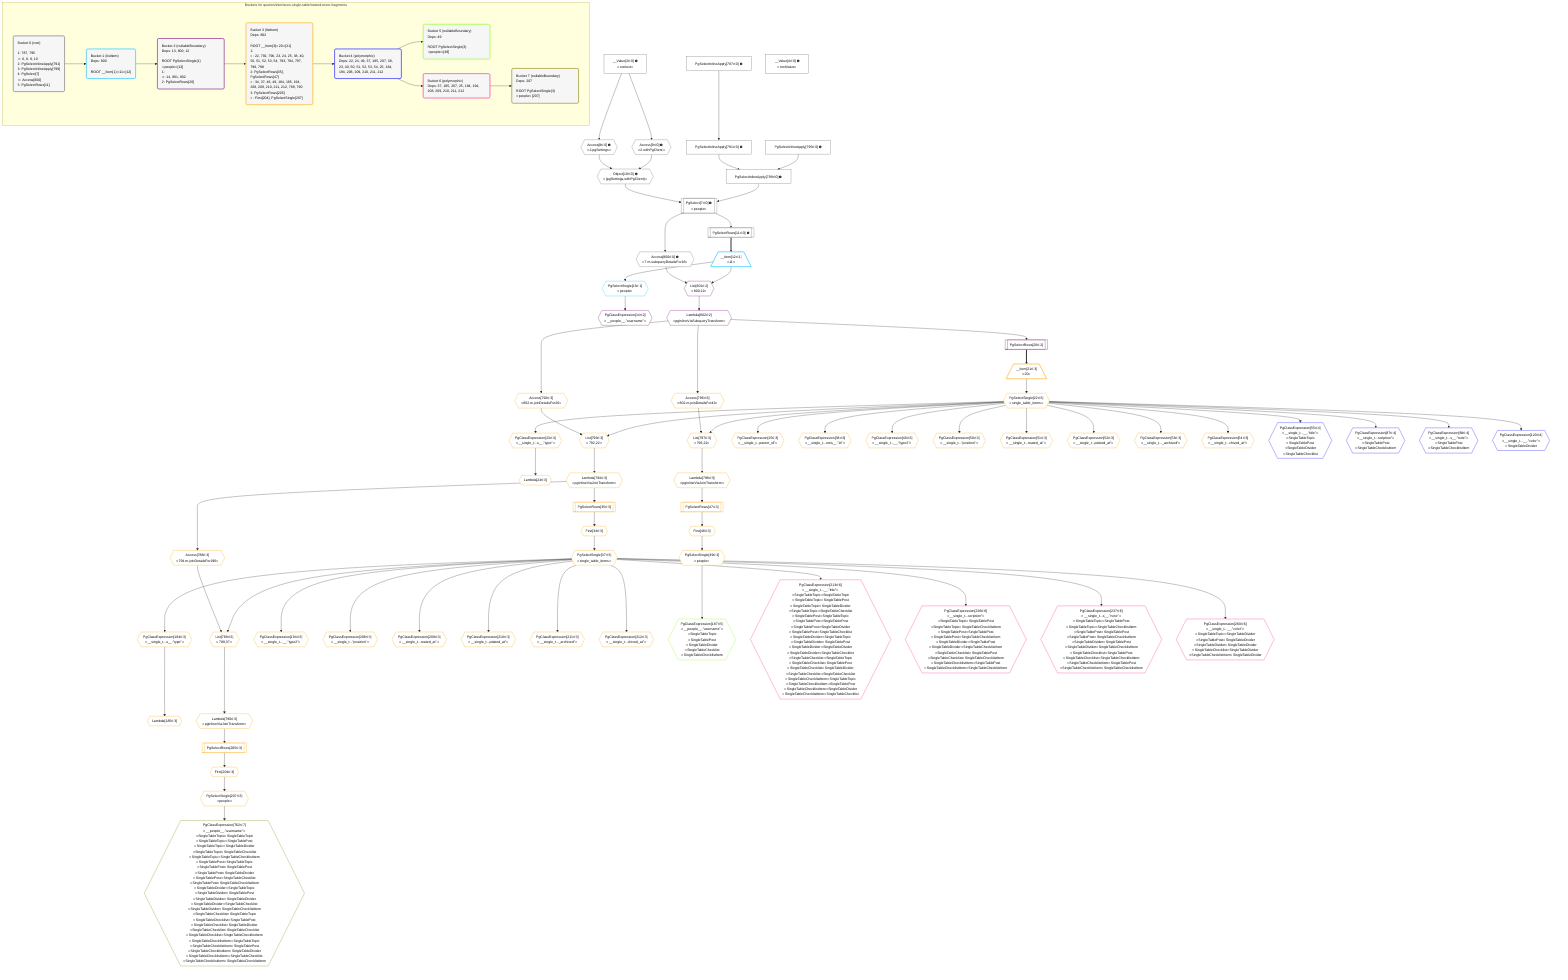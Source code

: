 %%{init: {'themeVariables': { 'fontSize': '12px'}}}%%
graph TD
    classDef path fill:#eee,stroke:#000,color:#000
    classDef plan fill:#fff,stroke-width:1px,color:#000
    classDef itemplan fill:#fff,stroke-width:2px,color:#000
    classDef unbatchedplan fill:#dff,stroke-width:1px,color:#000
    classDef sideeffectplan fill:#fcc,stroke-width:2px,color:#000
    classDef bucket fill:#f6f6f6,color:#000,stroke-width:2px,text-align:left

    subgraph "Buckets for queries/interfaces-single-table/nested-more-fragments"
    Bucket0("Bucket 0 (root)<br /><br />1: 787, 795<br />ᐳ: 6, 8, 9, 10<br />2: PgSelectInlineApply[791]<br />3: PgSelectInlineApply[799]<br />4: PgSelect[7]<br />ᐳ: Access[800]<br />5: PgSelectRows[11]"):::bucket
    Bucket1("Bucket 1 (listItem)<br />Deps: 800<br /><br />ROOT __Item{1}ᐸ11ᐳ[12]"):::bucket
    Bucket2("Bucket 2 (nullableBoundary)<br />Deps: 13, 800, 12<br /><br />ROOT PgSelectSingle{1}ᐸpeopleᐳ[13]<br />1: <br />ᐳ: 14, 801, 802<br />2: PgSelectRows[20]"):::bucket
    Bucket3("Bucket 3 (listItem)<br />Deps: 802<br /><br />ROOT __Item{3}ᐸ20ᐳ[21]<br />1: <br />ᐳ: 22, 792, 796, 23, 24, 25, 38, 40, 50, 51, 52, 53, 54, 793, 794, 797, 798, 788<br />2: PgSelectRows[35], PgSelectRows[47]<br />ᐳ: 34, 37, 46, 49, 184, 185, 194, 208, 209, 210, 211, 212, 789, 790<br />3: PgSelectRows[205]<br />ᐳ: First[204], PgSelectSingle[207]"):::bucket
    Bucket4("Bucket 4 (polymorphic)<br />Deps: 22, 24, 49, 37, 185, 207, 38, 23, 40, 50, 51, 52, 53, 54, 25, 184, 194, 208, 209, 210, 211, 212"):::bucket
    Bucket5("Bucket 5 (nullableBoundary)<br />Deps: 49<br /><br />ROOT PgSelectSingle{3}ᐸpeopleᐳ[49]"):::bucket
    Bucket6("Bucket 6 (polymorphic)<br />Deps: 37, 185, 207, 25, 184, 194, 208, 209, 210, 211, 212"):::bucket
    Bucket7("Bucket 7 (nullableBoundary)<br />Deps: 207<br /><br />ROOT PgSelectSingle{3}ᐸpeopleᐳ[207]"):::bucket
    end
    Bucket0 --> Bucket1
    Bucket1 --> Bucket2
    Bucket2 --> Bucket3
    Bucket3 --> Bucket4
    Bucket4 --> Bucket5 & Bucket6
    Bucket6 --> Bucket7

    %% plan dependencies
    PgSelectInlineApply799["PgSelectInlineApply[799∈0] ➊"]:::plan
    PgSelectInlineApply791["PgSelectInlineApply[791∈0] ➊"]:::plan
    PgSelectInlineApply795["PgSelectInlineApply[795∈0] ➊"]:::plan
    PgSelectInlineApply791 & PgSelectInlineApply795 --> PgSelectInlineApply799
    PgSelect7[["PgSelect[7∈0] ➊<br />ᐸpeopleᐳ"]]:::plan
    Object10{{"Object[10∈0] ➊<br />ᐸ{pgSettings,withPgClient}ᐳ"}}:::plan
    Object10 & PgSelectInlineApply799 --> PgSelect7
    Access8{{"Access[8∈0] ➊<br />ᐸ2.pgSettingsᐳ"}}:::plan
    Access9{{"Access[9∈0] ➊<br />ᐸ2.withPgClientᐳ"}}:::plan
    Access8 & Access9 --> Object10
    __Value2["__Value[2∈0] ➊<br />ᐸcontextᐳ"]:::plan
    __Value2 --> Access8
    __Value2 --> Access9
    PgSelectRows11[["PgSelectRows[11∈0] ➊"]]:::plan
    PgSelect7 --> PgSelectRows11
    PgSelectInlineApply787["PgSelectInlineApply[787∈0] ➊"]:::plan
    PgSelectInlineApply787 --> PgSelectInlineApply791
    Access800{{"Access[800∈0] ➊<br />ᐸ7.m.subqueryDetailsFor16ᐳ"}}:::plan
    PgSelect7 --> Access800
    __Value4["__Value[4∈0] ➊<br />ᐸrootValueᐳ"]:::plan
    __Item12[/"__Item[12∈1]<br />ᐸ11ᐳ"\]:::itemplan
    PgSelectRows11 ==> __Item12
    PgSelectSingle13{{"PgSelectSingle[13∈1]<br />ᐸpeopleᐳ"}}:::plan
    __Item12 --> PgSelectSingle13
    List801{{"List[801∈2]<br />ᐸ800,12ᐳ"}}:::plan
    Access800 & __Item12 --> List801
    PgClassExpression14{{"PgClassExpression[14∈2]<br />ᐸ__people__.”username”ᐳ"}}:::plan
    PgSelectSingle13 --> PgClassExpression14
    PgSelectRows20[["PgSelectRows[20∈2]"]]:::plan
    Lambda802{{"Lambda[802∈2]<br />ᐸpgInlineViaSubqueryTransformᐳ"}}:::plan
    Lambda802 --> PgSelectRows20
    List801 --> Lambda802
    List789{{"List[789∈3]<br />ᐸ788,37ᐳ"}}:::plan
    Access788{{"Access[788∈3]<br />ᐸ794.m.joinDetailsFor196ᐳ"}}:::plan
    PgSelectSingle37{{"PgSelectSingle[37∈3]<br />ᐸsingle_table_itemsᐳ"}}:::plan
    Access788 & PgSelectSingle37 --> List789
    List793{{"List[793∈3]<br />ᐸ792,22ᐳ"}}:::plan
    Access792{{"Access[792∈3]<br />ᐸ802.m.joinDetailsFor26ᐳ"}}:::plan
    PgSelectSingle22{{"PgSelectSingle[22∈3]<br />ᐸsingle_table_itemsᐳ"}}:::plan
    Access792 & PgSelectSingle22 --> List793
    List797{{"List[797∈3]<br />ᐸ796,22ᐳ"}}:::plan
    Access796{{"Access[796∈3]<br />ᐸ802.m.joinDetailsFor42ᐳ"}}:::plan
    Access796 & PgSelectSingle22 --> List797
    __Item21[/"__Item[21∈3]<br />ᐸ20ᐳ"\]:::itemplan
    PgSelectRows20 ==> __Item21
    __Item21 --> PgSelectSingle22
    PgClassExpression23{{"PgClassExpression[23∈3]<br />ᐸ__single_t...s__.”type”ᐳ"}}:::plan
    PgSelectSingle22 --> PgClassExpression23
    Lambda24{{"Lambda[24∈3]"}}:::plan
    PgClassExpression23 --> Lambda24
    PgClassExpression25{{"PgClassExpression[25∈3]<br />ᐸ__single_t...parent_id”ᐳ"}}:::plan
    PgSelectSingle22 --> PgClassExpression25
    First34{{"First[34∈3]"}}:::plan
    PgSelectRows35[["PgSelectRows[35∈3]"]]:::plan
    PgSelectRows35 --> First34
    Lambda794{{"Lambda[794∈3]<br />ᐸpgInlineViaJoinTransformᐳ"}}:::plan
    Lambda794 --> PgSelectRows35
    First34 --> PgSelectSingle37
    PgClassExpression38{{"PgClassExpression[38∈3]<br />ᐸ__single_t...ems__.”id”ᐳ"}}:::plan
    PgSelectSingle22 --> PgClassExpression38
    PgClassExpression40{{"PgClassExpression[40∈3]<br />ᐸ__single_t...__.”type2”ᐳ"}}:::plan
    PgSelectSingle22 --> PgClassExpression40
    First46{{"First[46∈3]"}}:::plan
    PgSelectRows47[["PgSelectRows[47∈3]"]]:::plan
    PgSelectRows47 --> First46
    Lambda798{{"Lambda[798∈3]<br />ᐸpgInlineViaJoinTransformᐳ"}}:::plan
    Lambda798 --> PgSelectRows47
    PgSelectSingle49{{"PgSelectSingle[49∈3]<br />ᐸpeopleᐳ"}}:::plan
    First46 --> PgSelectSingle49
    PgClassExpression50{{"PgClassExpression[50∈3]<br />ᐸ__single_t...”position”ᐳ"}}:::plan
    PgSelectSingle22 --> PgClassExpression50
    PgClassExpression51{{"PgClassExpression[51∈3]<br />ᐸ__single_t...reated_at”ᐳ"}}:::plan
    PgSelectSingle22 --> PgClassExpression51
    PgClassExpression52{{"PgClassExpression[52∈3]<br />ᐸ__single_t...pdated_at”ᐳ"}}:::plan
    PgSelectSingle22 --> PgClassExpression52
    PgClassExpression53{{"PgClassExpression[53∈3]<br />ᐸ__single_t..._archived”ᐳ"}}:::plan
    PgSelectSingle22 --> PgClassExpression53
    PgClassExpression54{{"PgClassExpression[54∈3]<br />ᐸ__single_t...chived_at”ᐳ"}}:::plan
    PgSelectSingle22 --> PgClassExpression54
    PgClassExpression184{{"PgClassExpression[184∈3]<br />ᐸ__single_t...s__.”type”ᐳ"}}:::plan
    PgSelectSingle37 --> PgClassExpression184
    Lambda185{{"Lambda[185∈3]"}}:::plan
    PgClassExpression184 --> Lambda185
    PgClassExpression194{{"PgClassExpression[194∈3]<br />ᐸ__single_t...__.”type2”ᐳ"}}:::plan
    PgSelectSingle37 --> PgClassExpression194
    First204{{"First[204∈3]"}}:::plan
    PgSelectRows205[["PgSelectRows[205∈3]"]]:::plan
    PgSelectRows205 --> First204
    Lambda790{{"Lambda[790∈3]<br />ᐸpgInlineViaJoinTransformᐳ"}}:::plan
    Lambda790 --> PgSelectRows205
    PgSelectSingle207{{"PgSelectSingle[207∈3]<br />ᐸpeopleᐳ"}}:::plan
    First204 --> PgSelectSingle207
    PgClassExpression208{{"PgClassExpression[208∈3]<br />ᐸ__single_t...”position”ᐳ"}}:::plan
    PgSelectSingle37 --> PgClassExpression208
    PgClassExpression209{{"PgClassExpression[209∈3]<br />ᐸ__single_t...reated_at”ᐳ"}}:::plan
    PgSelectSingle37 --> PgClassExpression209
    PgClassExpression210{{"PgClassExpression[210∈3]<br />ᐸ__single_t...pdated_at”ᐳ"}}:::plan
    PgSelectSingle37 --> PgClassExpression210
    PgClassExpression211{{"PgClassExpression[211∈3]<br />ᐸ__single_t..._archived”ᐳ"}}:::plan
    PgSelectSingle37 --> PgClassExpression211
    PgClassExpression212{{"PgClassExpression[212∈3]<br />ᐸ__single_t...chived_at”ᐳ"}}:::plan
    PgSelectSingle37 --> PgClassExpression212
    Lambda794 --> Access788
    List789 --> Lambda790
    Lambda802 --> Access792
    List793 --> Lambda794
    Lambda802 --> Access796
    List797 --> Lambda798
    PgClassExpression55{{"PgClassExpression[55∈4]<br />ᐸ__single_t...__.”title”ᐳ<br />ᐳSingleTableTopic<br />ᐳSingleTablePost<br />ᐳSingleTableDivider<br />ᐳSingleTableChecklist"}}:::plan
    PgSelectSingle22 --> PgClassExpression55
    PgClassExpression87{{"PgClassExpression[87∈4]<br />ᐸ__single_t...scription”ᐳ<br />ᐳSingleTablePost<br />ᐳSingleTableChecklistItem"}}:::plan
    PgSelectSingle22 --> PgClassExpression87
    PgClassExpression88{{"PgClassExpression[88∈4]<br />ᐸ__single_t...s__.”note”ᐳ<br />ᐳSingleTablePost<br />ᐳSingleTableChecklistItem"}}:::plan
    PgSelectSingle22 --> PgClassExpression88
    PgClassExpression120{{"PgClassExpression[120∈4]<br />ᐸ__single_t...__.”color”ᐳ<br />ᐳSingleTableDivider"}}:::plan
    PgSelectSingle22 --> PgClassExpression120
    PgClassExpression187{{"PgClassExpression[187∈5]<br />ᐸ__people__.”username”ᐳ<br />ᐳSingleTableTopic<br />ᐳSingleTablePost<br />ᐳSingleTableDivider<br />ᐳSingleTableChecklist<br />ᐳSingleTableChecklistItem"}}:::plan
    PgSelectSingle49 --> PgClassExpression187
    PgClassExpression213{{"PgClassExpression[213∈6]<br />ᐸ__single_t...__.”title”ᐳ<br />ᐳSingleTableTopicᐳSingleTableTopic<br />ᐳSingleTableTopicᐳSingleTablePost<br />ᐳSingleTableTopicᐳSingleTableDivider<br />ᐳSingleTableTopicᐳSingleTableChecklist<br />ᐳSingleTablePostᐳSingleTableTopic<br />ᐳSingleTablePostᐳSingleTablePost<br />ᐳSingleTablePostᐳSingleTableDivider<br />ᐳSingleTablePostᐳSingleTableChecklist<br />ᐳSingleTableDividerᐳSingleTableTopic<br />ᐳSingleTableDividerᐳSingleTablePost<br />ᐳSingleTableDividerᐳSingleTableDivider<br />ᐳSingleTableDividerᐳSingleTableChecklist<br />ᐳSingleTableChecklistᐳSingleTableTopic<br />ᐳSingleTableChecklistᐳSingleTablePost<br />ᐳSingleTableChecklistᐳSingleTableDivider<br />ᐳSingleTableChecklistᐳSingleTableChecklist<br />ᐳSingleTableChecklistItemᐳSingleTableTopic<br />ᐳSingleTableChecklistItemᐳSingleTablePost<br />ᐳSingleTableChecklistItemᐳSingleTableDivider<br />ᐳSingleTableChecklistItemᐳSingleTableChecklist"}}:::plan
    PgSelectSingle37 --> PgClassExpression213
    PgClassExpression236{{"PgClassExpression[236∈6]<br />ᐸ__single_t...scription”ᐳ<br />ᐳSingleTableTopicᐳSingleTablePost<br />ᐳSingleTableTopicᐳSingleTableChecklistItem<br />ᐳSingleTablePostᐳSingleTablePost<br />ᐳSingleTablePostᐳSingleTableChecklistItem<br />ᐳSingleTableDividerᐳSingleTablePost<br />ᐳSingleTableDividerᐳSingleTableChecklistItem<br />ᐳSingleTableChecklistᐳSingleTablePost<br />ᐳSingleTableChecklistᐳSingleTableChecklistItem<br />ᐳSingleTableChecklistItemᐳSingleTablePost<br />ᐳSingleTableChecklistItemᐳSingleTableChecklistItem"}}:::plan
    PgSelectSingle37 --> PgClassExpression236
    PgClassExpression237{{"PgClassExpression[237∈6]<br />ᐸ__single_t...s__.”note”ᐳ<br />ᐳSingleTableTopicᐳSingleTablePost<br />ᐳSingleTableTopicᐳSingleTableChecklistItem<br />ᐳSingleTablePostᐳSingleTablePost<br />ᐳSingleTablePostᐳSingleTableChecklistItem<br />ᐳSingleTableDividerᐳSingleTablePost<br />ᐳSingleTableDividerᐳSingleTableChecklistItem<br />ᐳSingleTableChecklistᐳSingleTablePost<br />ᐳSingleTableChecklistᐳSingleTableChecklistItem<br />ᐳSingleTableChecklistItemᐳSingleTablePost<br />ᐳSingleTableChecklistItemᐳSingleTableChecklistItem"}}:::plan
    PgSelectSingle37 --> PgClassExpression237
    PgClassExpression260{{"PgClassExpression[260∈6]<br />ᐸ__single_t...__.”color”ᐳ<br />ᐳSingleTableTopicᐳSingleTableDivider<br />ᐳSingleTablePostᐳSingleTableDivider<br />ᐳSingleTableDividerᐳSingleTableDivider<br />ᐳSingleTableChecklistᐳSingleTableDivider<br />ᐳSingleTableChecklistItemᐳSingleTableDivider"}}:::plan
    PgSelectSingle37 --> PgClassExpression260
    PgClassExpression762{{"PgClassExpression[762∈7]<br />ᐸ__people__.”username”ᐳ<br />ᐳSingleTableTopicᐳSingleTableTopic<br />ᐳSingleTableTopicᐳSingleTablePost<br />ᐳSingleTableTopicᐳSingleTableDivider<br />ᐳSingleTableTopicᐳSingleTableChecklist<br />ᐳSingleTableTopicᐳSingleTableChecklistItem<br />ᐳSingleTablePostᐳSingleTableTopic<br />ᐳSingleTablePostᐳSingleTablePost<br />ᐳSingleTablePostᐳSingleTableDivider<br />ᐳSingleTablePostᐳSingleTableChecklist<br />ᐳSingleTablePostᐳSingleTableChecklistItem<br />ᐳSingleTableDividerᐳSingleTableTopic<br />ᐳSingleTableDividerᐳSingleTablePost<br />ᐳSingleTableDividerᐳSingleTableDivider<br />ᐳSingleTableDividerᐳSingleTableChecklist<br />ᐳSingleTableDividerᐳSingleTableChecklistItem<br />ᐳSingleTableChecklistᐳSingleTableTopic<br />ᐳSingleTableChecklistᐳSingleTablePost<br />ᐳSingleTableChecklistᐳSingleTableDivider<br />ᐳSingleTableChecklistᐳSingleTableChecklist<br />ᐳSingleTableChecklistᐳSingleTableChecklistItem<br />ᐳSingleTableChecklistItemᐳSingleTableTopic<br />ᐳSingleTableChecklistItemᐳSingleTablePost<br />ᐳSingleTableChecklistItemᐳSingleTableDivider<br />ᐳSingleTableChecklistItemᐳSingleTableChecklist<br />ᐳSingleTableChecklistItemᐳSingleTableChecklistItem"}}:::plan
    PgSelectSingle207 --> PgClassExpression762

    %% define steps
    classDef bucket0 stroke:#696969
    class Bucket0,__Value2,__Value4,PgSelect7,Access8,Access9,Object10,PgSelectRows11,PgSelectInlineApply787,PgSelectInlineApply791,PgSelectInlineApply795,PgSelectInlineApply799,Access800 bucket0
    classDef bucket1 stroke:#00bfff
    class Bucket1,__Item12,PgSelectSingle13 bucket1
    classDef bucket2 stroke:#7f007f
    class Bucket2,PgClassExpression14,PgSelectRows20,List801,Lambda802 bucket2
    classDef bucket3 stroke:#ffa500
    class Bucket3,__Item21,PgSelectSingle22,PgClassExpression23,Lambda24,PgClassExpression25,First34,PgSelectRows35,PgSelectSingle37,PgClassExpression38,PgClassExpression40,First46,PgSelectRows47,PgSelectSingle49,PgClassExpression50,PgClassExpression51,PgClassExpression52,PgClassExpression53,PgClassExpression54,PgClassExpression184,Lambda185,PgClassExpression194,First204,PgSelectRows205,PgSelectSingle207,PgClassExpression208,PgClassExpression209,PgClassExpression210,PgClassExpression211,PgClassExpression212,Access788,List789,Lambda790,Access792,List793,Lambda794,Access796,List797,Lambda798 bucket3
    classDef bucket4 stroke:#0000ff
    class Bucket4,PgClassExpression55,PgClassExpression87,PgClassExpression88,PgClassExpression120 bucket4
    classDef bucket5 stroke:#7fff00
    class Bucket5,PgClassExpression187 bucket5
    classDef bucket6 stroke:#ff1493
    class Bucket6,PgClassExpression213,PgClassExpression236,PgClassExpression237,PgClassExpression260 bucket6
    classDef bucket7 stroke:#808000
    class Bucket7,PgClassExpression762 bucket7